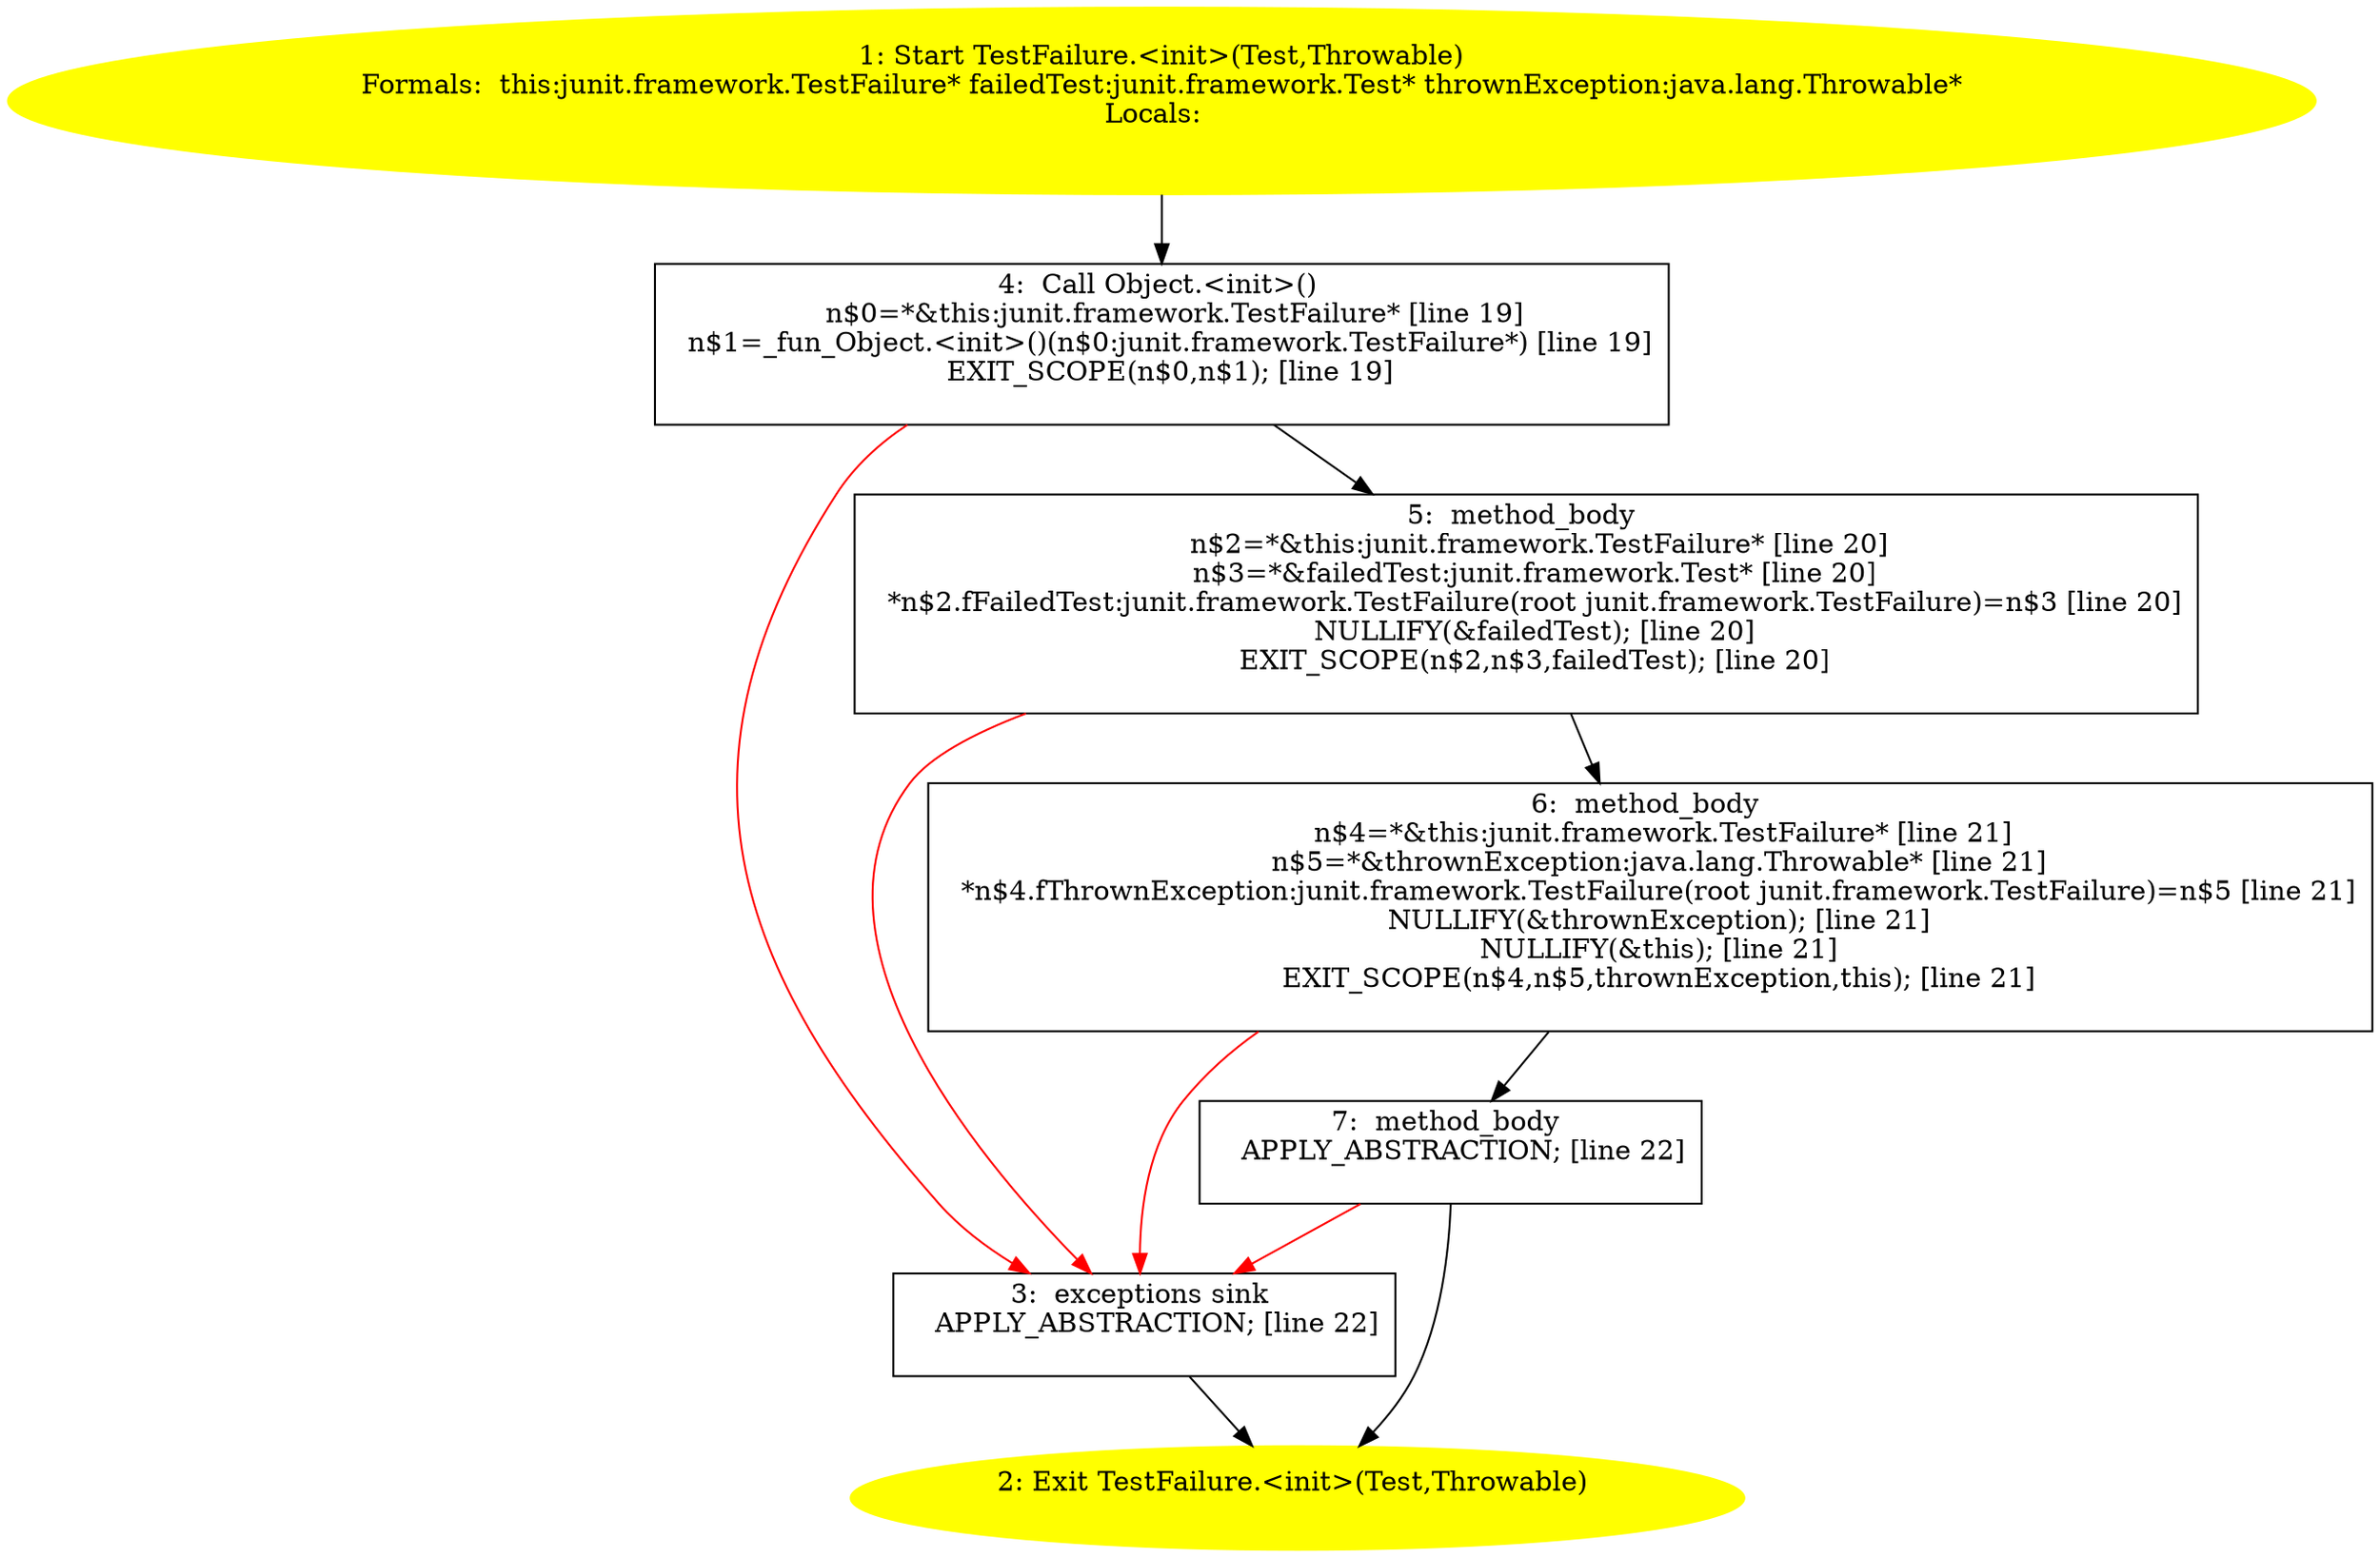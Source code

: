/* @generated */
digraph cfg {
"junit.framework.TestFailure.<init>(junit.framework.Test,java.lang.Throwable).4a594bcd7cee1a17028c82f770c3fd6c_1" [label="1: Start TestFailure.<init>(Test,Throwable)\nFormals:  this:junit.framework.TestFailure* failedTest:junit.framework.Test* thrownException:java.lang.Throwable*\nLocals:  \n  " color=yellow style=filled]
	

	 "junit.framework.TestFailure.<init>(junit.framework.Test,java.lang.Throwable).4a594bcd7cee1a17028c82f770c3fd6c_1" -> "junit.framework.TestFailure.<init>(junit.framework.Test,java.lang.Throwable).4a594bcd7cee1a17028c82f770c3fd6c_4" ;
"junit.framework.TestFailure.<init>(junit.framework.Test,java.lang.Throwable).4a594bcd7cee1a17028c82f770c3fd6c_2" [label="2: Exit TestFailure.<init>(Test,Throwable) \n  " color=yellow style=filled]
	

"junit.framework.TestFailure.<init>(junit.framework.Test,java.lang.Throwable).4a594bcd7cee1a17028c82f770c3fd6c_3" [label="3:  exceptions sink \n   APPLY_ABSTRACTION; [line 22]\n " shape="box"]
	

	 "junit.framework.TestFailure.<init>(junit.framework.Test,java.lang.Throwable).4a594bcd7cee1a17028c82f770c3fd6c_3" -> "junit.framework.TestFailure.<init>(junit.framework.Test,java.lang.Throwable).4a594bcd7cee1a17028c82f770c3fd6c_2" ;
"junit.framework.TestFailure.<init>(junit.framework.Test,java.lang.Throwable).4a594bcd7cee1a17028c82f770c3fd6c_4" [label="4:  Call Object.<init>() \n   n$0=*&this:junit.framework.TestFailure* [line 19]\n  n$1=_fun_Object.<init>()(n$0:junit.framework.TestFailure*) [line 19]\n  EXIT_SCOPE(n$0,n$1); [line 19]\n " shape="box"]
	

	 "junit.framework.TestFailure.<init>(junit.framework.Test,java.lang.Throwable).4a594bcd7cee1a17028c82f770c3fd6c_4" -> "junit.framework.TestFailure.<init>(junit.framework.Test,java.lang.Throwable).4a594bcd7cee1a17028c82f770c3fd6c_5" ;
	 "junit.framework.TestFailure.<init>(junit.framework.Test,java.lang.Throwable).4a594bcd7cee1a17028c82f770c3fd6c_4" -> "junit.framework.TestFailure.<init>(junit.framework.Test,java.lang.Throwable).4a594bcd7cee1a17028c82f770c3fd6c_3" [color="red" ];
"junit.framework.TestFailure.<init>(junit.framework.Test,java.lang.Throwable).4a594bcd7cee1a17028c82f770c3fd6c_5" [label="5:  method_body \n   n$2=*&this:junit.framework.TestFailure* [line 20]\n  n$3=*&failedTest:junit.framework.Test* [line 20]\n  *n$2.fFailedTest:junit.framework.TestFailure(root junit.framework.TestFailure)=n$3 [line 20]\n  NULLIFY(&failedTest); [line 20]\n  EXIT_SCOPE(n$2,n$3,failedTest); [line 20]\n " shape="box"]
	

	 "junit.framework.TestFailure.<init>(junit.framework.Test,java.lang.Throwable).4a594bcd7cee1a17028c82f770c3fd6c_5" -> "junit.framework.TestFailure.<init>(junit.framework.Test,java.lang.Throwable).4a594bcd7cee1a17028c82f770c3fd6c_6" ;
	 "junit.framework.TestFailure.<init>(junit.framework.Test,java.lang.Throwable).4a594bcd7cee1a17028c82f770c3fd6c_5" -> "junit.framework.TestFailure.<init>(junit.framework.Test,java.lang.Throwable).4a594bcd7cee1a17028c82f770c3fd6c_3" [color="red" ];
"junit.framework.TestFailure.<init>(junit.framework.Test,java.lang.Throwable).4a594bcd7cee1a17028c82f770c3fd6c_6" [label="6:  method_body \n   n$4=*&this:junit.framework.TestFailure* [line 21]\n  n$5=*&thrownException:java.lang.Throwable* [line 21]\n  *n$4.fThrownException:junit.framework.TestFailure(root junit.framework.TestFailure)=n$5 [line 21]\n  NULLIFY(&thrownException); [line 21]\n  NULLIFY(&this); [line 21]\n  EXIT_SCOPE(n$4,n$5,thrownException,this); [line 21]\n " shape="box"]
	

	 "junit.framework.TestFailure.<init>(junit.framework.Test,java.lang.Throwable).4a594bcd7cee1a17028c82f770c3fd6c_6" -> "junit.framework.TestFailure.<init>(junit.framework.Test,java.lang.Throwable).4a594bcd7cee1a17028c82f770c3fd6c_7" ;
	 "junit.framework.TestFailure.<init>(junit.framework.Test,java.lang.Throwable).4a594bcd7cee1a17028c82f770c3fd6c_6" -> "junit.framework.TestFailure.<init>(junit.framework.Test,java.lang.Throwable).4a594bcd7cee1a17028c82f770c3fd6c_3" [color="red" ];
"junit.framework.TestFailure.<init>(junit.framework.Test,java.lang.Throwable).4a594bcd7cee1a17028c82f770c3fd6c_7" [label="7:  method_body \n   APPLY_ABSTRACTION; [line 22]\n " shape="box"]
	

	 "junit.framework.TestFailure.<init>(junit.framework.Test,java.lang.Throwable).4a594bcd7cee1a17028c82f770c3fd6c_7" -> "junit.framework.TestFailure.<init>(junit.framework.Test,java.lang.Throwable).4a594bcd7cee1a17028c82f770c3fd6c_2" ;
	 "junit.framework.TestFailure.<init>(junit.framework.Test,java.lang.Throwable).4a594bcd7cee1a17028c82f770c3fd6c_7" -> "junit.framework.TestFailure.<init>(junit.framework.Test,java.lang.Throwable).4a594bcd7cee1a17028c82f770c3fd6c_3" [color="red" ];
}
